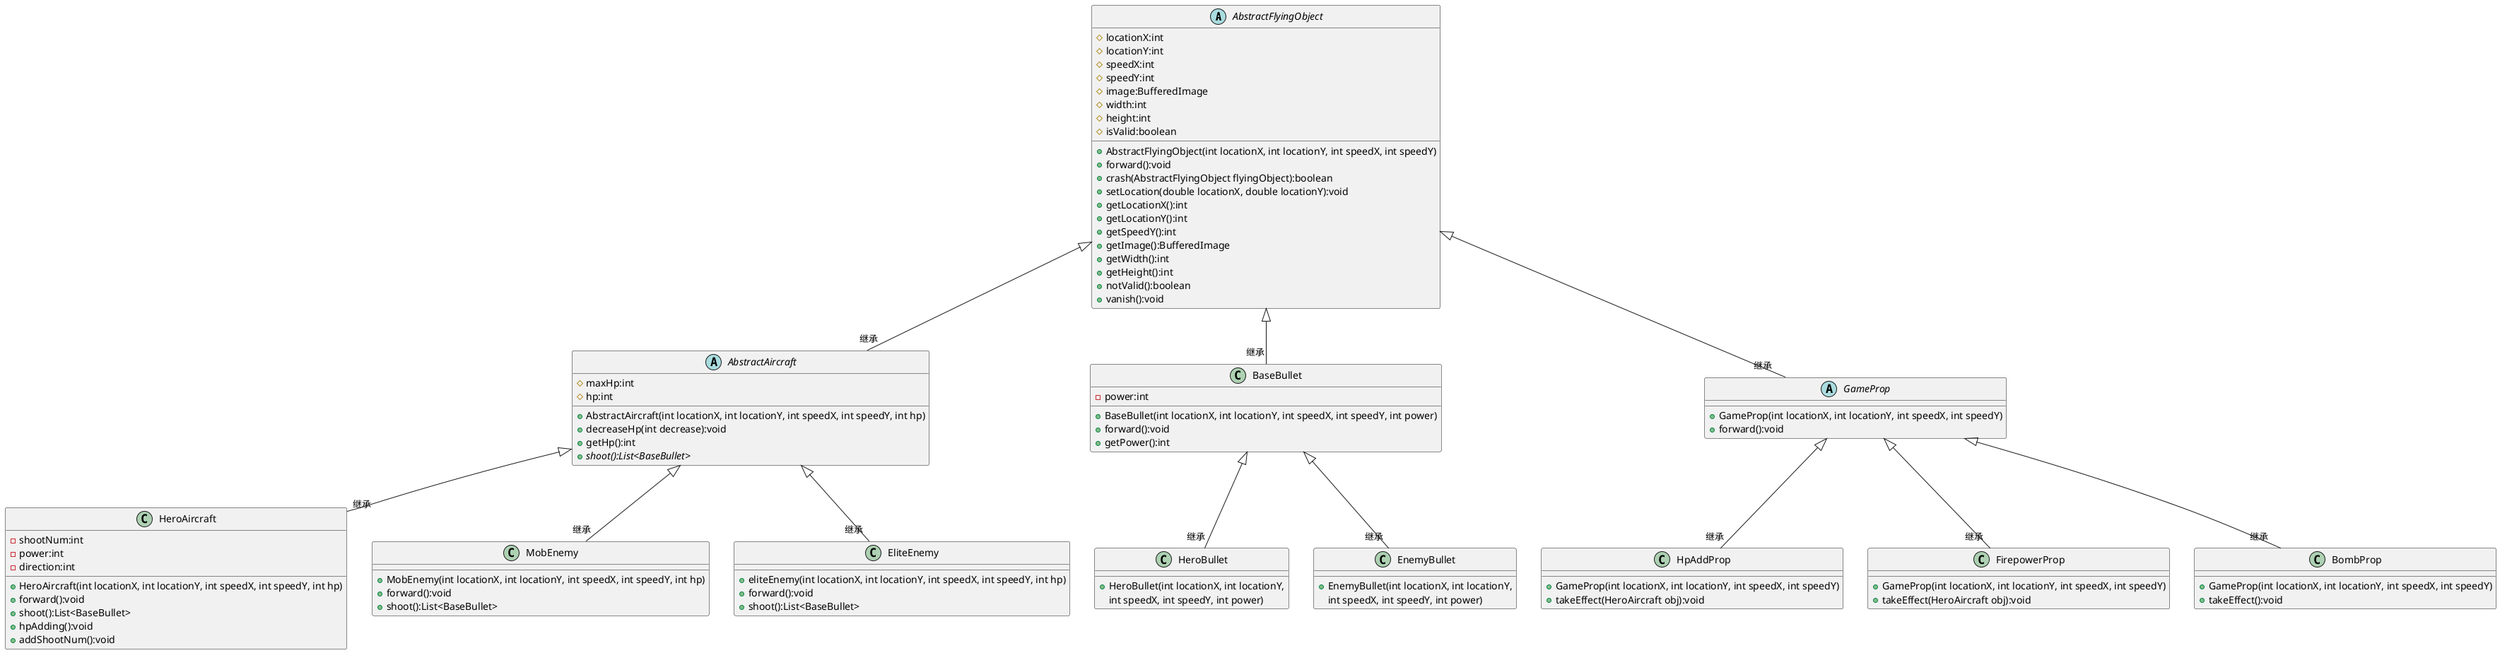 @startuml
'https://plantuml.com/class-diagram
abstract class AbstractFlyingObject
{
# locationX:int
# locationY:int
# speedX:int
# speedY:int
# image:BufferedImage
# width:int
# height:int
# isValid:boolean
+ AbstractFlyingObject(int locationX, int locationY, int speedX, int speedY)
+ forward():void
+ crash(AbstractFlyingObject flyingObject):boolean
+ setLocation(double locationX, double locationY):void
+ getLocationX():int
+ getLocationY():int
+ getSpeedY():int
+ getImage():BufferedImage
+ getWidth():int
+ getHeight():int
+ notValid():boolean
+ vanish():void
}


abstract class AbstractAircraft
{
# maxHp:int
# hp:int
+ AbstractAircraft(int locationX, int locationY, int speedX, int speedY, int hp)
+ decreaseHp(int decrease):void
+ getHp():int
+ {abstract} shoot():List<BaseBullet>
}


class HeroAircraft {
- shootNum:int
- power:int
- direction:int
+ HeroAircraft(int locationX, int locationY, int speedX, int speedY, int hp)
+ forward():void
+ shoot():List<BaseBullet>
+ hpAdding():void
+ addShootNum():void
}





class MobEnemy {
+ MobEnemy(int locationX, int locationY, int speedX, int speedY, int hp)
+ forward():void
+ shoot():List<BaseBullet>
}



class EliteEnemy {
+ eliteEnemy(int locationX, int locationY, int speedX, int speedY, int hp)
+ forward():void
+ shoot():List<BaseBullet>
}



class BaseBullet
{
- power:int
+ BaseBullet(int locationX, int locationY, int speedX, int speedY, int power)
+ forward():void
+ getPower():int
}


class HeroBullet {
+ HeroBullet(int locationX, int locationY,
int speedX, int speedY, int power)
}


class EnemyBullet {
+ EnemyBullet(int locationX, int locationY,
int speedX, int speedY, int power)
}



abstract class GameProp {

+ GameProp(int locationX, int locationY, int speedX, int speedY)
+ forward():void
}


class HpAddProp {

+ GameProp(int locationX, int locationY, int speedX, int speedY)
+ takeEffect(HeroAircraft obj):void

}


class FirepowerProp {

+ GameProp(int locationX, int locationY, int speedX, int speedY)
+ takeEffect(HeroAircraft obj):void

}


class BombProp {

+ GameProp(int locationX, int locationY, int speedX, int speedY)
+ takeEffect():void

}


AbstractAircraft <|-- "继承" HeroAircraft
AbstractAircraft <|-- "继承" MobEnemy
AbstractAircraft <|-- "继承" EliteEnemy
BaseBullet <|-- "继承" HeroBullet
BaseBullet <|-- "继承" EnemyBullet
AbstractFlyingObject <|-- "继承" AbstractAircraft
AbstractFlyingObject <|-- "继承" BaseBullet
AbstractFlyingObject <|-- "继承" GameProp
GameProp <|-- "继承" HpAddProp
GameProp <|-- "继承" FirepowerProp
GameProp <|-- "继承" BombProp
'HeroBullet <--o "聚合" HeroAircraft
'EnemyBullet <--o "聚合" EliteEnemy
'EliteEnemy <-- "关联" GameProp
'HpAddProp <-- "关联" HeroAircraft
'FirepowerProp <-- "关联" HeroAircraft

@enduml